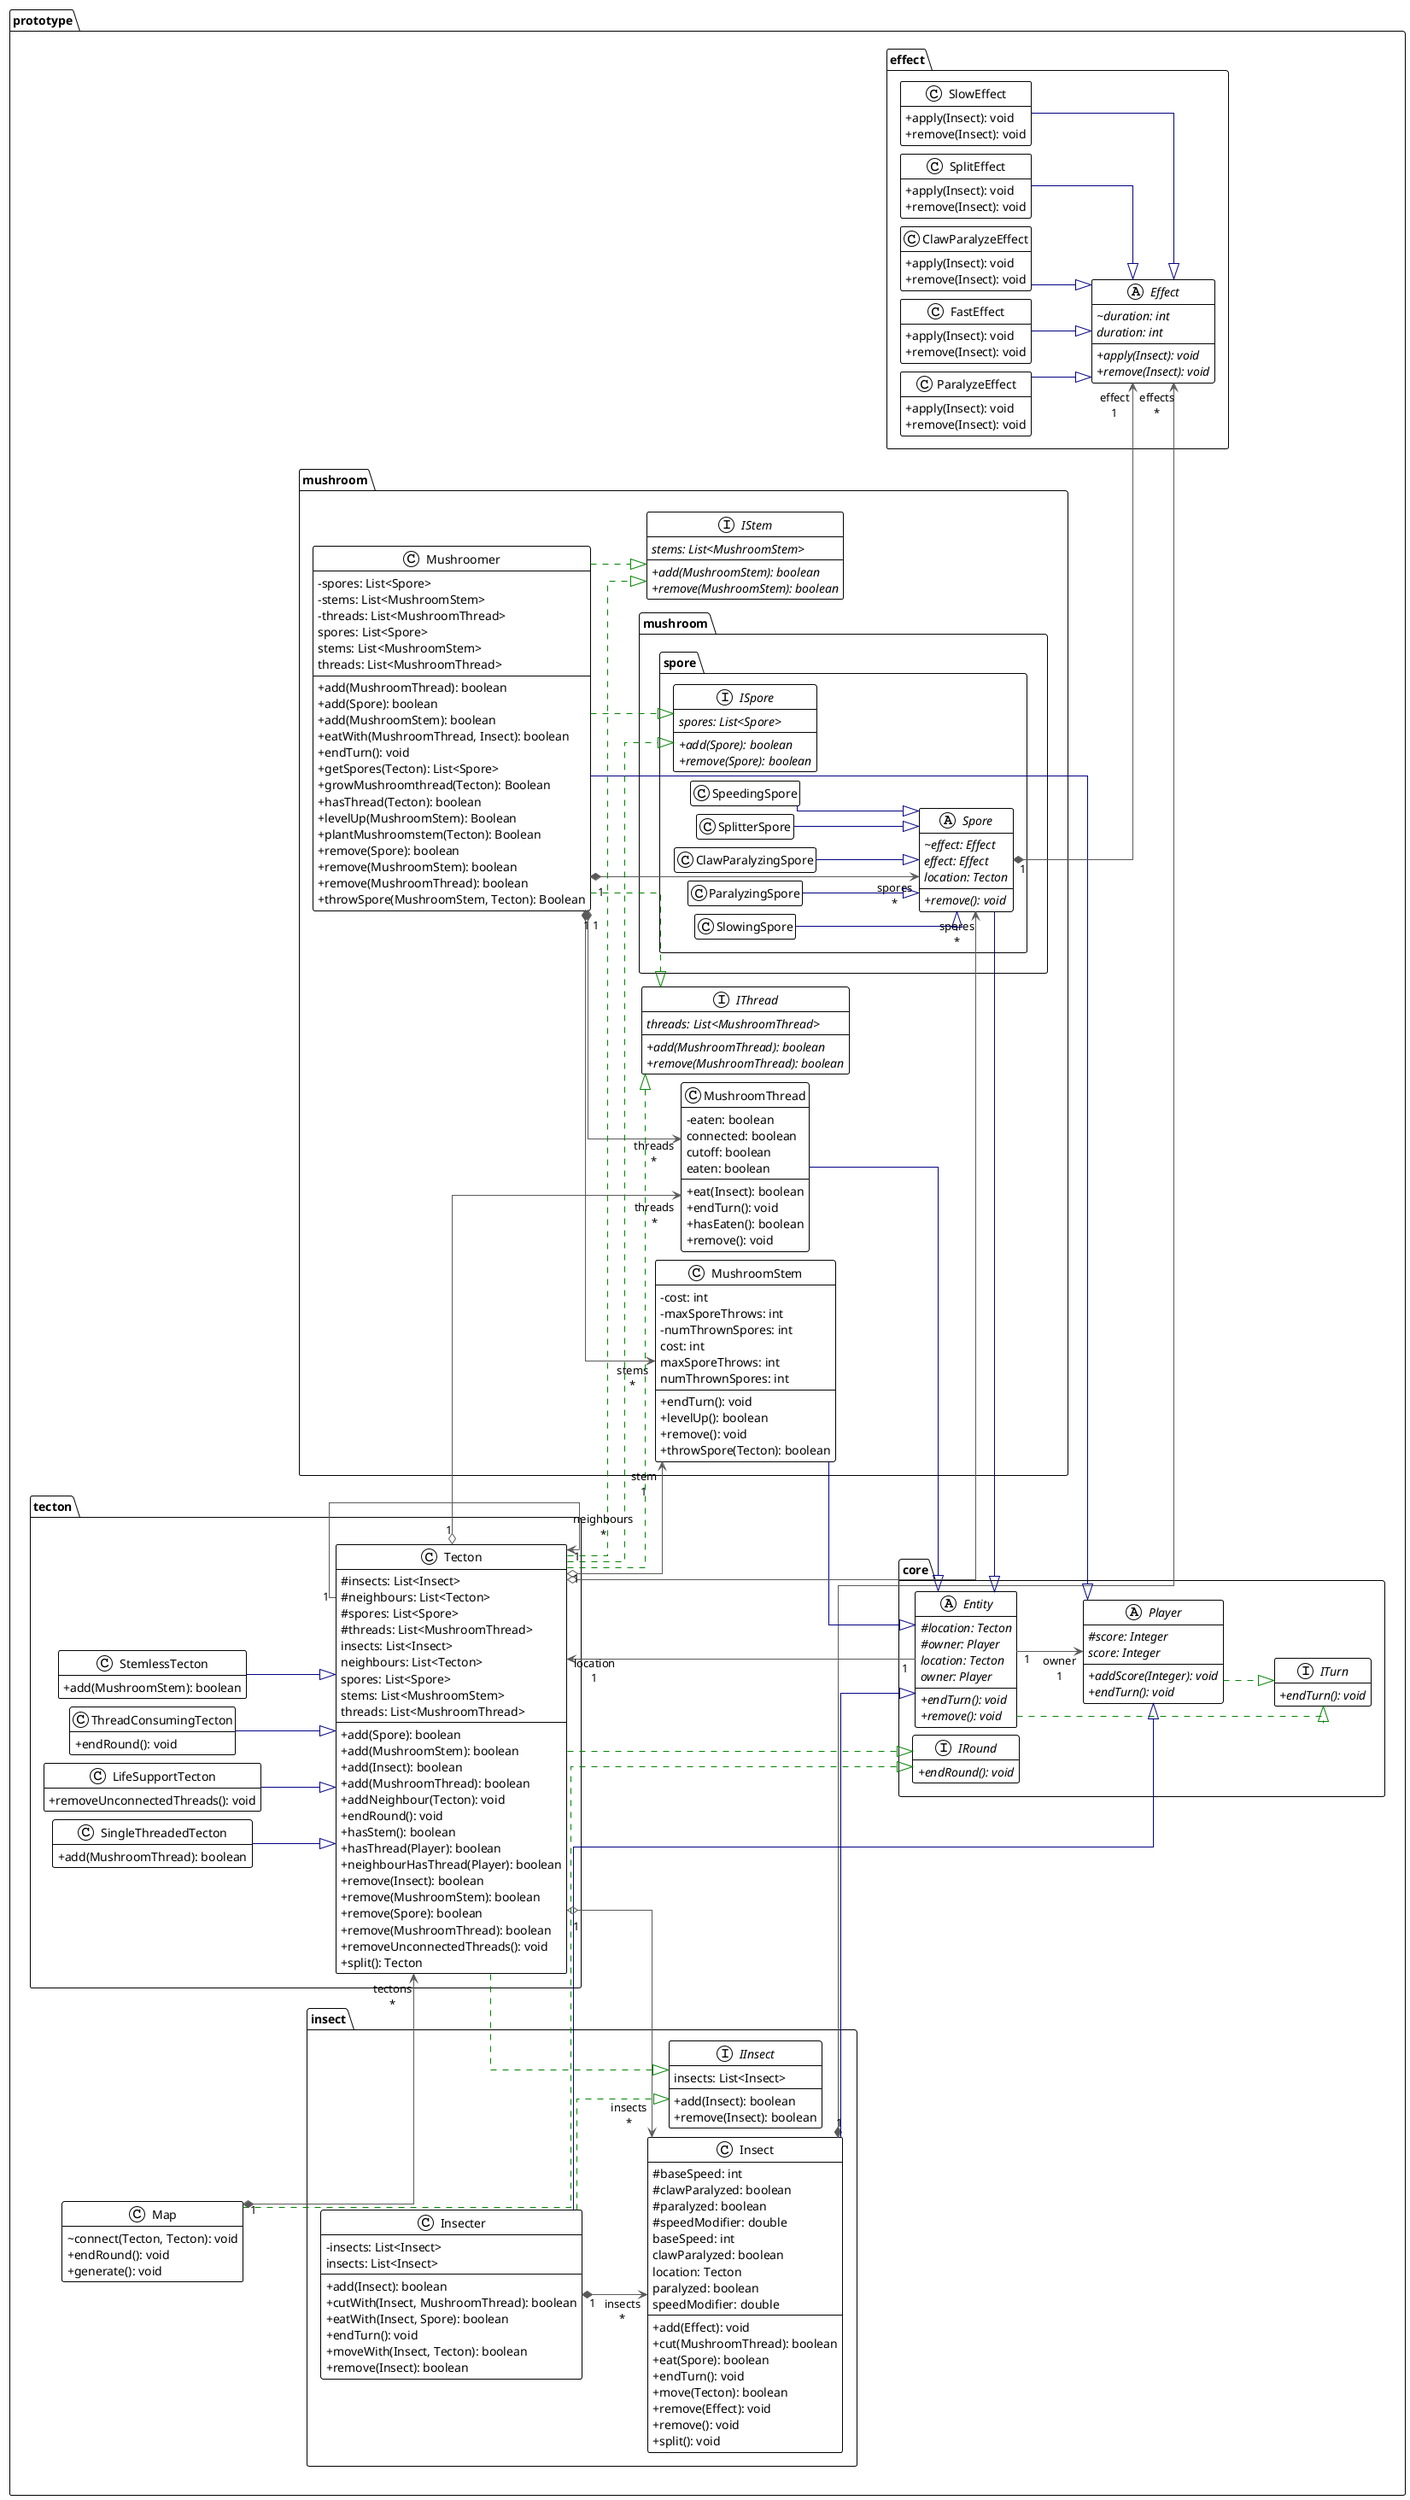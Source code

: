 @startuml prototype

!theme plain
left to right direction
skinparam linetype ortho
hide empty members
skinparam classAttributeIconSize 0
skinparam nodesep 10
skinparam rackagePadding 5

package prototype{
  package core{
    abstract class Entity {
      {abstract}   # location: Tecton
      {abstract}   # owner: Player
      {abstract}   + endTurn(): void
      {abstract}   + remove(): void
      {abstract}   location: Tecton
      {abstract}   owner: Player
    }

    abstract class Player {
      {abstract} # score: Integer
      {abstract}   + addScore(Integer): void
      {abstract}   + endTurn(): void
      {abstract}   score: Integer
    }

    interface IRound {
      {abstract}   + endRound(): void
    }

    interface ITurn {
      {abstract}   + endTurn(): void
    }
  }
  class Map {
    ~ connect(Tecton, Tecton): void
    + endRound(): void
    + generate(): void
  }

  package effect {
    class ClawParalyzeEffect {
      + apply(Insect): void
      + remove(Insect): void
    }

    abstract class Effect {
      {abstract}   ~ duration: int
      {abstract}   + apply(Insect): void
      {abstract}   + remove(Insect): void
      {abstract}   duration: int
    }

    class FastEffect {
      + apply(Insect): void
      + remove(Insect): void
    }

    class ParalyzeEffect {
      + apply(Insect): void
      + remove(Insect): void
    }

    class SlowEffect {
      + apply(Insect): void
      + remove(Insect): void
    }

    class SplitEffect {
      + apply(Insect): void
      + remove(Insect): void
    }
  }

  package insect {
    interface IInsect {
      + add(Insect): boolean
      + remove(Insect): boolean
      insects: List<Insect>
    }

    class Insect {
      # baseSpeed: int
      # clawParalyzed: boolean
      # paralyzed: boolean
      # speedModifier: double
      + add(Effect): void
      + cut(MushroomThread): boolean
      + eat(Spore): boolean
      + endTurn(): void
      + move(Tecton): boolean
      + remove(Effect): void
      + remove(): void
      + split(): void
      baseSpeed: int
      clawParalyzed: boolean
      location: Tecton
      paralyzed: boolean
      speedModifier: double
    }

    class Insecter {
      - insects: List<Insect>
      + add(Insect): boolean
      + cutWith(Insect, MushroomThread): boolean
      + eatWith(Insect, Spore): boolean
      + endTurn(): void
      + moveWith(Insect, Tecton): boolean
      + remove(Insect): boolean
      insects: List<Insect>
    }
  }

  package mushroom {
    interface IStem {
      {abstract}   + add(MushroomStem): boolean
      {abstract}        + remove(MushroomStem): boolean
      {abstract}        stems: List<MushroomStem>
    }

    interface IThread {
      {abstract}   + add(MushroomThread): boolean
      {abstract}   + remove(MushroomThread): boolean
      {abstract}   threads: List<MushroomThread>
    }

    class MushroomStem {
      - cost: int
      - maxSporeThrows: int
      - numThrownSpores: int
      + endTurn(): void
      + levelUp(): boolean
      + remove(): void
      + throwSpore(Tecton): boolean
      cost: int
      maxSporeThrows: int
      numThrownSpores: int
    }

    class MushroomThread {
      - eaten: boolean
      + eat(Insect): boolean
      + endTurn(): void
      + hasEaten(): boolean
      + remove(): void
      connected: boolean
      cutoff: boolean
      eaten: boolean
    }

    class Mushroomer {
      - spores: List<Spore>
      - stems: List<MushroomStem>
      - threads: List<MushroomThread>
      + add(MushroomThread): boolean
      + add(Spore): boolean
      + add(MushroomStem): boolean
      + eatWith(MushroomThread, Insect): boolean
      + endTurn(): void
      + getSpores(Tecton): List<Spore>
      + growMushroomthread(Tecton): Boolean
      + hasThread(Tecton): boolean
      + levelUp(MushroomStem): Boolean
      + plantMushroomstem(Tecton): Boolean
      + remove(Spore): boolean
      + remove(MushroomStem): boolean
      + remove(MushroomThread): boolean
      + throwSpore(MushroomStem, Tecton): Boolean
      spores: List<Spore>
      stems: List<MushroomStem>
      threads: List<MushroomThread>
    }

    package mushroom.spore {
      interface ISpore {
        {abstract}     + add(Spore): boolean
        {abstract}     + remove(Spore): boolean
        {abstract}     spores: List<Spore>
      }

      class ClawParalyzingSpore
      class ParalyzingSpore
      class SlowingSpore
      class SpeedingSpore
      class SplitterSpore
      abstract class Spore {
        {abstract} ~ effect: Effect
        {abstract}      + remove(): void
        {abstract}      effect: Effect
        {abstract}      location: Tecton
      }
    }
  }

  package tecton {
    class LifeSupportTecton {
      + removeUnconnectedThreads(): void
    }

    class SingleThreadedTecton {
      + add(MushroomThread): boolean
    }

    class StemlessTecton {
      + add(MushroomStem): boolean
    }

    class Tecton {
      # insects: List<Insect>
      # neighbours: List<Tecton>
      # spores: List<Spore>
      # threads: List<MushroomThread>
      + add(Spore): boolean
      + add(MushroomStem): boolean
      + add(Insect): boolean
      + add(MushroomThread): boolean
      + addNeighbour(Tecton): void
      + endRound(): void
      + hasStem(): boolean
      + hasThread(Player): boolean
      + neighbourHasThread(Player): boolean
      + remove(Insect): boolean
      + remove(MushroomStem): boolean
      + remove(Spore): boolean
      + remove(MushroomThread): boolean
      + removeUnconnectedThreads(): void
      + split(): Tecton
      insects: List<Insect>
      neighbours: List<Tecton>
      spores: List<Spore>
      stems: List<MushroomStem>
      threads: List<MushroomThread>
    }

    class ThreadConsumingTecton {
      + endRound(): void
    }
  }

  ClawParalyzeEffect     -[#000082,plain]-^  Effect
  ClawParalyzingSpore    -[#000082,plain]-^  Spore
  Entity                 -[#008200,dashed]-^  ITurn
  Entity                "1" -[#595959,plain]-> "owner\n1" Player
  Entity                "1" -[#595959,plain]-> "location\n1" Tecton
  FastEffect             -[#000082,plain]-^  Effect
  Insect                "1" *-[#595959,plain]-> "effects\n*" Effect
  Insect                 -[#000082,plain]-^  Entity
  Insecter               -[#008200,dashed]-^  IInsect
  Insecter              "1" *-[#595959,plain]-> "insects\n*" Insect
  Insecter               -[#000082,plain]-^  Player
  LifeSupportTecton      -[#000082,plain]-^  Tecton
  Map                    -[#008200,dashed]-^  IRound
  Map                   "1" *-[#595959,plain]-> "tectons\n*" Tecton
  MushroomStem           -[#000082,plain]-^  Entity
  MushroomThread         -[#000082,plain]-^  Entity
  Mushroomer             -[#008200,dashed]-^  ISpore
  Mushroomer             -[#008200,dashed]-^  IStem
  Mushroomer             -[#008200,dashed]-^  IThread
  Mushroomer            "1" *-[#595959,plain]-> "stems\n*" MushroomStem
  Mushroomer            "1" *-[#595959,plain]-> "threads\n*" MushroomThread
  Mushroomer             -[#000082,plain]-^  Player
  Mushroomer            "1" *-[#595959,plain]-> "spores\n*" Spore
  ParalyzeEffect         -[#000082,plain]-^  Effect
  ParalyzingSpore        -[#000082,plain]-^  Spore
  Player                 -[#008200,dashed]-^  ITurn
  SingleThreadedTecton   -[#000082,plain]-^  Tecton
  SlowEffect             -[#000082,plain]-^  Effect
  SlowingSpore           -[#000082,plain]-^  Spore
  SpeedingSpore          -[#000082,plain]-^  Spore
  SplitEffect            -[#000082,plain]-^  Effect
  SplitterSpore          -[#000082,plain]-^  Spore
  Spore                 "1" *-[#595959,plain]-> "effect\n1" Effect
  Spore                  -[#000082,plain]-^  Entity
  StemlessTecton         -[#000082,plain]-^  Tecton
  Tecton                 -[#008200,dashed]-^  IInsect
  Tecton                 -[#008200,dashed]-^  IRound
  Tecton                 -[#008200,dashed]-^  ISpore
  Tecton                 -[#008200,dashed]-^  IStem
  Tecton                 -[#008200,dashed]-^  IThread
  Tecton                "1" o-[#595959,plain]-> "insects\n*" Insect
  Tecton                "1" o-[#595959,plain]-> "stem\n1" MushroomStem
  Tecton                "1" o-[#595959,plain]-> "threads\n*" MushroomThread
  Tecton                "1" o-[#595959,plain]-> "spores\n*" Spore
  Tecton                "1" -[#595959,plain]-> "neighbours\n*" Tecton
  ThreadConsumingTecton  -[#000082,plain]-^  Tecton
}
@enduml
